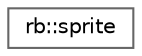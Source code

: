 digraph "Graphical Class Hierarchy"
{
 // LATEX_PDF_SIZE
  bgcolor="transparent";
  edge [fontname=Helvetica,fontsize=10,labelfontname=Helvetica,labelfontsize=10];
  node [fontname=Helvetica,fontsize=10,shape=box,height=0.2,width=0.4];
  rankdir="LR";
  Node0 [label="rb::sprite",height=0.2,width=0.4,color="grey40", fillcolor="white", style="filled",URL="$structrb_1_1sprite.html",tooltip="Built-in drawable representation of a texture component."];
}

